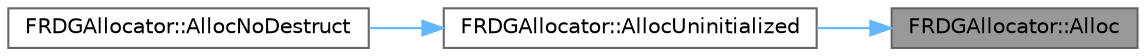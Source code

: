digraph "FRDGAllocator::Alloc"
{
 // INTERACTIVE_SVG=YES
 // LATEX_PDF_SIZE
  bgcolor="transparent";
  edge [fontname=Helvetica,fontsize=10,labelfontname=Helvetica,labelfontsize=10];
  node [fontname=Helvetica,fontsize=10,shape=box,height=0.2,width=0.4];
  rankdir="RL";
  Node1 [id="Node000001",label="FRDGAllocator::Alloc",height=0.2,width=0.4,color="gray40", fillcolor="grey60", style="filled", fontcolor="black",tooltip="Allocates raw memory."];
  Node1 -> Node2 [id="edge1_Node000001_Node000002",dir="back",color="steelblue1",style="solid",tooltip=" "];
  Node2 [id="Node000002",label="FRDGAllocator::AllocUninitialized",height=0.2,width=0.4,color="grey40", fillcolor="white", style="filled",URL="$d7/d8f/classFRDGAllocator.html#afce033c7598fe82f66c2f83dbbd389c4",tooltip="Allocates an uninitialized type without destructor tracking."];
  Node2 -> Node3 [id="edge2_Node000002_Node000003",dir="back",color="steelblue1",style="solid",tooltip=" "];
  Node3 [id="Node000003",label="FRDGAllocator::AllocNoDestruct",height=0.2,width=0.4,color="grey40", fillcolor="white", style="filled",URL="$d7/d8f/classFRDGAllocator.html#a16a6f4c40e8b34ca4bd8de9b5c832de9",tooltip="Allocates a C++ object with no destructor tracking (dangerous!)."];
}
